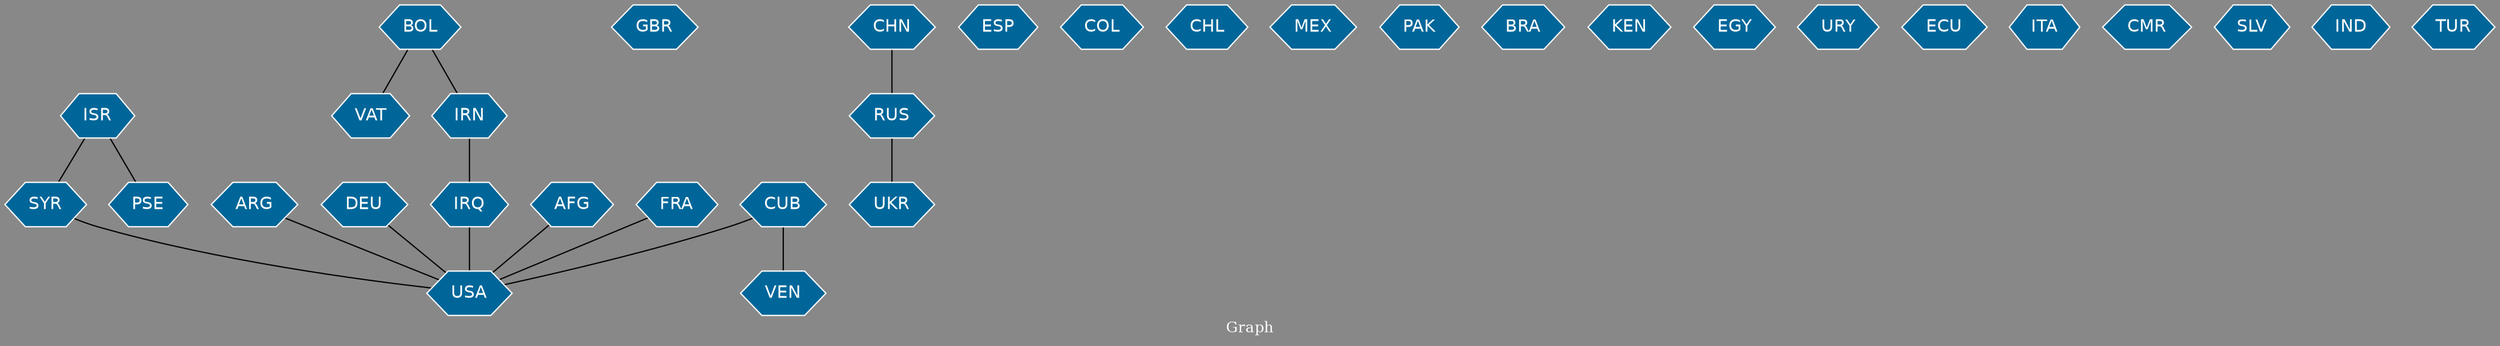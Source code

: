 // Countries together in item graph
graph {
	graph [bgcolor="#888888" fontcolor=white fontsize=12 label="Graph" outputorder=edgesfirst overlap=prism]
	node [color=white fillcolor="#006699" fontcolor=white fontname=Helvetica shape=hexagon style=filled]
	edge [arrowhead=open color=black fontcolor=white fontname=Courier fontsize=12]
		USA [label=USA]
		VEN [label=VEN]
		GBR [label=GBR]
		SYR [label=SYR]
		ISR [label=ISR]
		ARG [label=ARG]
		UKR [label=UKR]
		ESP [label=ESP]
		PSE [label=PSE]
		COL [label=COL]
		RUS [label=RUS]
		CHN [label=CHN]
		DEU [label=DEU]
		CUB [label=CUB]
		IRQ [label=IRQ]
		CHL [label=CHL]
		VAT [label=VAT]
		MEX [label=MEX]
		PAK [label=PAK]
		AFG [label=AFG]
		IRN [label=IRN]
		BRA [label=BRA]
		FRA [label=FRA]
		KEN [label=KEN]
		EGY [label=EGY]
		URY [label=URY]
		ECU [label=ECU]
		ITA [label=ITA]
		BOL [label=BOL]
		CMR [label=CMR]
		SLV [label=SLV]
		IND [label=IND]
		TUR [label=TUR]
			FRA -- USA [weight=1]
			SYR -- USA [weight=1]
			BOL -- IRN [weight=1]
			ISR -- PSE [weight=1]
			CHN -- RUS [weight=1]
			BOL -- VAT [weight=1]
			DEU -- USA [weight=2]
			RUS -- UKR [weight=12]
			IRN -- IRQ [weight=2]
			ISR -- SYR [weight=1]
			CUB -- USA [weight=2]
			ARG -- USA [weight=1]
			AFG -- USA [weight=1]
			IRQ -- USA [weight=4]
			CUB -- VEN [weight=1]
}